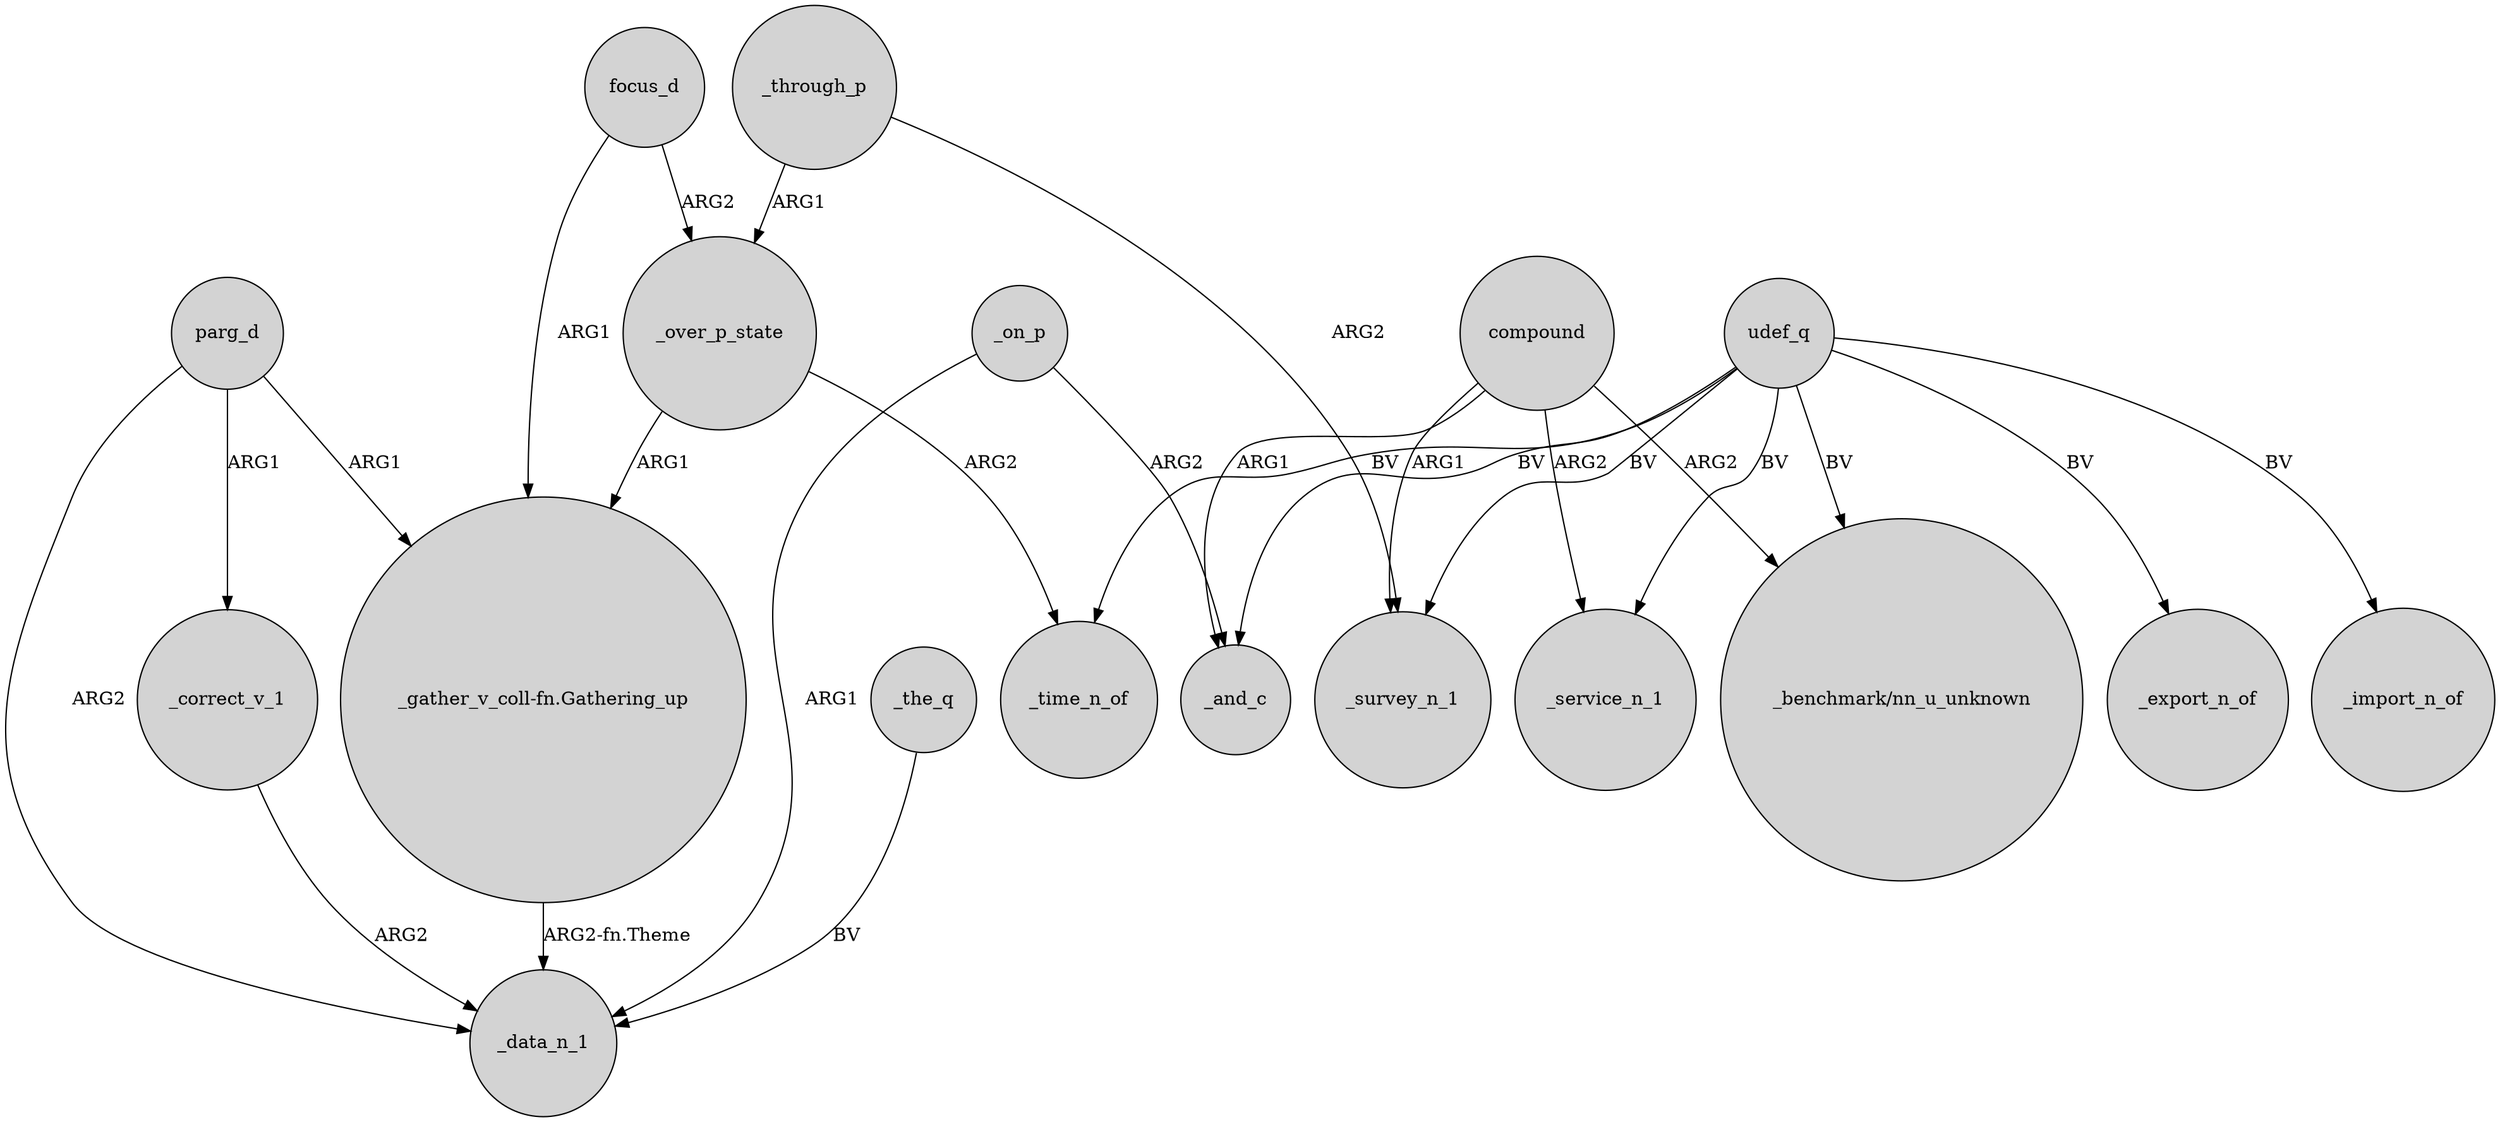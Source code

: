 digraph {
	node [shape=circle style=filled]
	_on_p -> _data_n_1 [label=ARG1]
	compound -> _service_n_1 [label=ARG2]
	udef_q -> _survey_n_1 [label=BV]
	focus_d -> _over_p_state [label=ARG2]
	compound -> _survey_n_1 [label=ARG1]
	udef_q -> "_benchmark/nn_u_unknown" [label=BV]
	_over_p_state -> _time_n_of [label=ARG2]
	focus_d -> "_gather_v_coll-fn.Gathering_up" [label=ARG1]
	"_gather_v_coll-fn.Gathering_up" -> _data_n_1 [label="ARG2-fn.Theme"]
	parg_d -> _correct_v_1 [label=ARG1]
	parg_d -> "_gather_v_coll-fn.Gathering_up" [label=ARG1]
	udef_q -> _service_n_1 [label=BV]
	_over_p_state -> "_gather_v_coll-fn.Gathering_up" [label=ARG1]
	compound -> "_benchmark/nn_u_unknown" [label=ARG2]
	udef_q -> _time_n_of [label=BV]
	_correct_v_1 -> _data_n_1 [label=ARG2]
	compound -> _and_c [label=ARG1]
	udef_q -> _export_n_of [label=BV]
	parg_d -> _data_n_1 [label=ARG2]
	udef_q -> _import_n_of [label=BV]
	_on_p -> _and_c [label=ARG2]
	_through_p -> _over_p_state [label=ARG1]
	_through_p -> _survey_n_1 [label=ARG2]
	udef_q -> _and_c [label=BV]
	_the_q -> _data_n_1 [label=BV]
}
